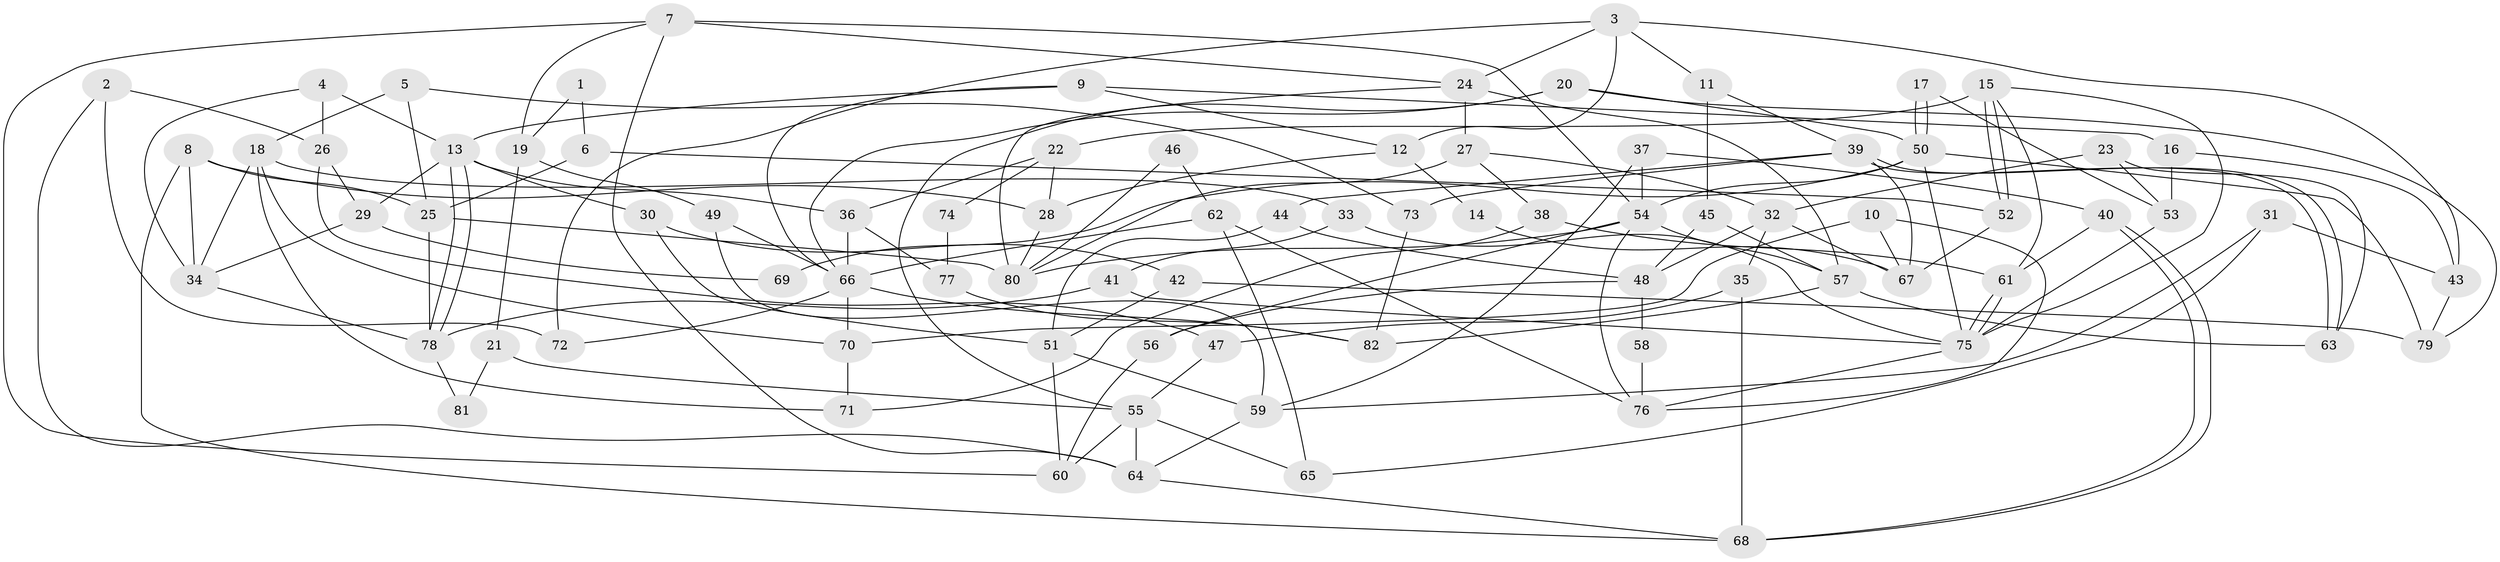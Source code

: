 // coarse degree distribution, {11: 0.030303030303030304, 6: 0.12121212121212122, 2: 0.12121212121212122, 3: 0.18181818181818182, 4: 0.15151515151515152, 7: 0.18181818181818182, 8: 0.06060606060606061, 5: 0.09090909090909091, 15: 0.030303030303030304, 9: 0.030303030303030304}
// Generated by graph-tools (version 1.1) at 2025/50/03/04/25 22:50:48]
// undirected, 82 vertices, 164 edges
graph export_dot {
  node [color=gray90,style=filled];
  1;
  2;
  3;
  4;
  5;
  6;
  7;
  8;
  9;
  10;
  11;
  12;
  13;
  14;
  15;
  16;
  17;
  18;
  19;
  20;
  21;
  22;
  23;
  24;
  25;
  26;
  27;
  28;
  29;
  30;
  31;
  32;
  33;
  34;
  35;
  36;
  37;
  38;
  39;
  40;
  41;
  42;
  43;
  44;
  45;
  46;
  47;
  48;
  49;
  50;
  51;
  52;
  53;
  54;
  55;
  56;
  57;
  58;
  59;
  60;
  61;
  62;
  63;
  64;
  65;
  66;
  67;
  68;
  69;
  70;
  71;
  72;
  73;
  74;
  75;
  76;
  77;
  78;
  79;
  80;
  81;
  82;
  1 -- 6;
  1 -- 19;
  2 -- 26;
  2 -- 64;
  2 -- 72;
  3 -- 72;
  3 -- 11;
  3 -- 12;
  3 -- 24;
  3 -- 43;
  4 -- 13;
  4 -- 34;
  4 -- 26;
  5 -- 18;
  5 -- 25;
  5 -- 73;
  6 -- 25;
  6 -- 52;
  7 -- 24;
  7 -- 54;
  7 -- 19;
  7 -- 60;
  7 -- 64;
  8 -- 68;
  8 -- 28;
  8 -- 25;
  8 -- 34;
  9 -- 13;
  9 -- 12;
  9 -- 16;
  9 -- 66;
  10 -- 70;
  10 -- 76;
  10 -- 67;
  11 -- 45;
  11 -- 39;
  12 -- 28;
  12 -- 14;
  13 -- 78;
  13 -- 78;
  13 -- 30;
  13 -- 29;
  13 -- 36;
  14 -- 67;
  15 -- 52;
  15 -- 52;
  15 -- 75;
  15 -- 22;
  15 -- 61;
  16 -- 43;
  16 -- 53;
  17 -- 50;
  17 -- 50;
  17 -- 53;
  18 -- 33;
  18 -- 34;
  18 -- 70;
  18 -- 71;
  19 -- 49;
  19 -- 21;
  20 -- 55;
  20 -- 50;
  20 -- 66;
  20 -- 79;
  21 -- 55;
  21 -- 81;
  22 -- 36;
  22 -- 28;
  22 -- 74;
  23 -- 32;
  23 -- 63;
  23 -- 53;
  24 -- 80;
  24 -- 27;
  24 -- 57;
  25 -- 80;
  25 -- 78;
  26 -- 29;
  26 -- 47;
  27 -- 38;
  27 -- 32;
  27 -- 80;
  28 -- 80;
  29 -- 34;
  29 -- 69;
  30 -- 42;
  30 -- 51;
  31 -- 43;
  31 -- 59;
  31 -- 65;
  32 -- 48;
  32 -- 35;
  32 -- 67;
  33 -- 75;
  33 -- 41;
  34 -- 78;
  35 -- 47;
  35 -- 68;
  36 -- 66;
  36 -- 77;
  37 -- 40;
  37 -- 54;
  37 -- 59;
  38 -- 61;
  38 -- 71;
  39 -- 63;
  39 -- 63;
  39 -- 67;
  39 -- 44;
  39 -- 73;
  40 -- 68;
  40 -- 68;
  40 -- 61;
  41 -- 78;
  41 -- 75;
  42 -- 79;
  42 -- 51;
  43 -- 79;
  44 -- 51;
  44 -- 48;
  45 -- 57;
  45 -- 48;
  46 -- 62;
  46 -- 80;
  47 -- 55;
  48 -- 56;
  48 -- 58;
  49 -- 66;
  49 -- 59;
  50 -- 75;
  50 -- 54;
  50 -- 69;
  50 -- 79;
  51 -- 60;
  51 -- 59;
  52 -- 67;
  53 -- 75;
  54 -- 57;
  54 -- 56;
  54 -- 76;
  54 -- 80;
  55 -- 65;
  55 -- 64;
  55 -- 60;
  56 -- 60;
  57 -- 82;
  57 -- 63;
  58 -- 76;
  59 -- 64;
  61 -- 75;
  61 -- 75;
  62 -- 76;
  62 -- 66;
  62 -- 65;
  64 -- 68;
  66 -- 70;
  66 -- 72;
  66 -- 82;
  70 -- 71;
  73 -- 82;
  74 -- 77;
  75 -- 76;
  77 -- 82;
  78 -- 81;
}
